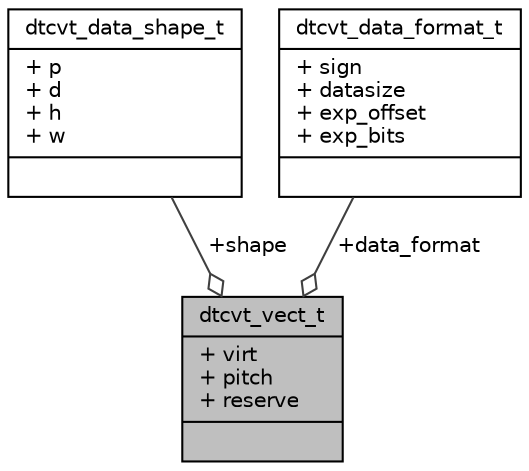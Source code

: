 digraph "dtcvt_vect_t"
{
 // INTERACTIVE_SVG=YES
 // LATEX_PDF_SIZE
  bgcolor="transparent";
  edge [fontname="Helvetica",fontsize="10",labelfontname="Helvetica",labelfontsize="10"];
  node [fontname="Helvetica",fontsize="10",shape=record];
  Node1 [label="{dtcvt_vect_t\n|+ virt\l+ pitch\l+ reserve\l|}",height=0.2,width=0.4,color="black", fillcolor="grey75", style="filled", fontcolor="black",tooltip="Vector description for float data conversion."];
  Node2 -> Node1 [color="grey25",fontsize="10",style="solid",label=" +shape" ,arrowhead="odiamond",fontname="Helvetica"];
  Node2 [label="{dtcvt_data_shape_t\n|+ p\l+ d\l+ h\l+ w\l|}",height=0.2,width=0.4,color="black",URL="$d6/dd1/structdtcvt__data__shape__t.html",tooltip="Vector shape for float data conversion."];
  Node3 -> Node1 [color="grey25",fontsize="10",style="solid",label=" +data_format" ,arrowhead="odiamond",fontname="Helvetica"];
  Node3 [label="{dtcvt_data_format_t\n|+ sign\l+ datasize\l+ exp_offset\l+ exp_bits\l|}",height=0.2,width=0.4,color="black",URL="$d9/d64/structdtcvt__data__format__t.html",tooltip="Vector data format for float data conversion."];
}
